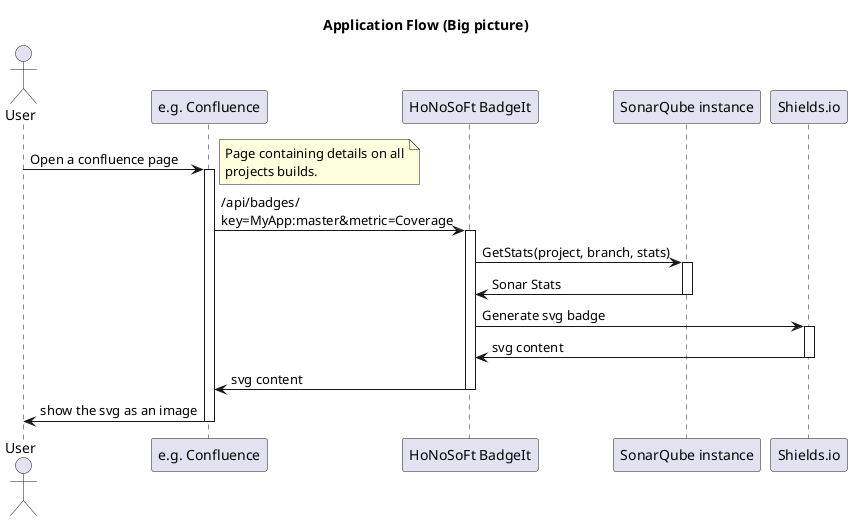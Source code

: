 @startuml Application Flow
title: Application Flow (Big picture)

Actor "User" as user
participant "e.g. Confluence" as confluence
participant "HoNoSoFt BadgeIt" as badgeIt
participant "SonarQube instance" as sq
participant "Shields.io" as shields

user-> confluence: Open a confluence page
activate confluence

note right
Page containing details on all
projects builds. 
end note
confluence->badgeIt: /api/badges/\nkey=MyApp:master&metric=Coverage
activate badgeIt
badgeIt-> sq: GetStats(project, branch, stats)
activate sq
sq-> badgeIt: Sonar Stats
deactivate sq
badgeIt-> shields: Generate svg badge
activate shields
shields-> badgeIt: svg content
deactivate shields
badgeIt-> confluence: svg content
deactivate badgeIt
confluence -> user: show the svg as an image

deactivate confluence
@enduml